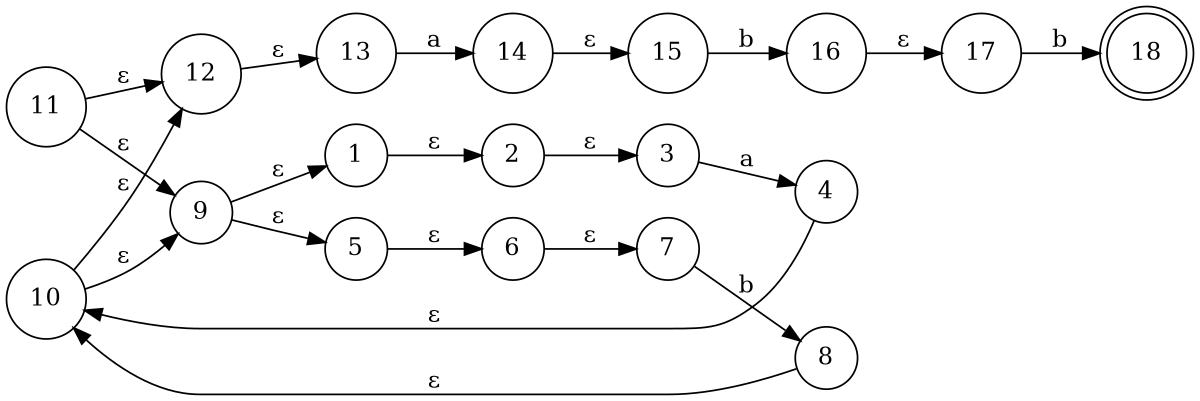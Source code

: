 digraph finite_state_machine {
	rankdir=LR size="8,5"
	node [shape=doublecircle]
	18
	node [shape=circle]
	1 -> 2 [label="ε"]
	2 -> 3 [label="ε"]
	3 -> 4 [label=a]
	4 -> 10 [label="ε"]
	5 -> 6 [label="ε"]
	6 -> 7 [label="ε"]
	7 -> 8 [label=b]
	8 -> 10 [label="ε"]
	9 -> 1 [label="ε"]
	9 -> 5 [label="ε"]
	10 -> 9 [label="ε"]
	10 -> 12 [label="ε"]
	11 -> 9 [label="ε"]
	11 -> 12 [label="ε"]
	12 -> 13 [label="ε"]
	13 -> 14 [label=a]
	14 -> 15 [label="ε"]
	15 -> 16 [label=b]
	16 -> 17 [label="ε"]
	17 -> 18 [label=b]
}
